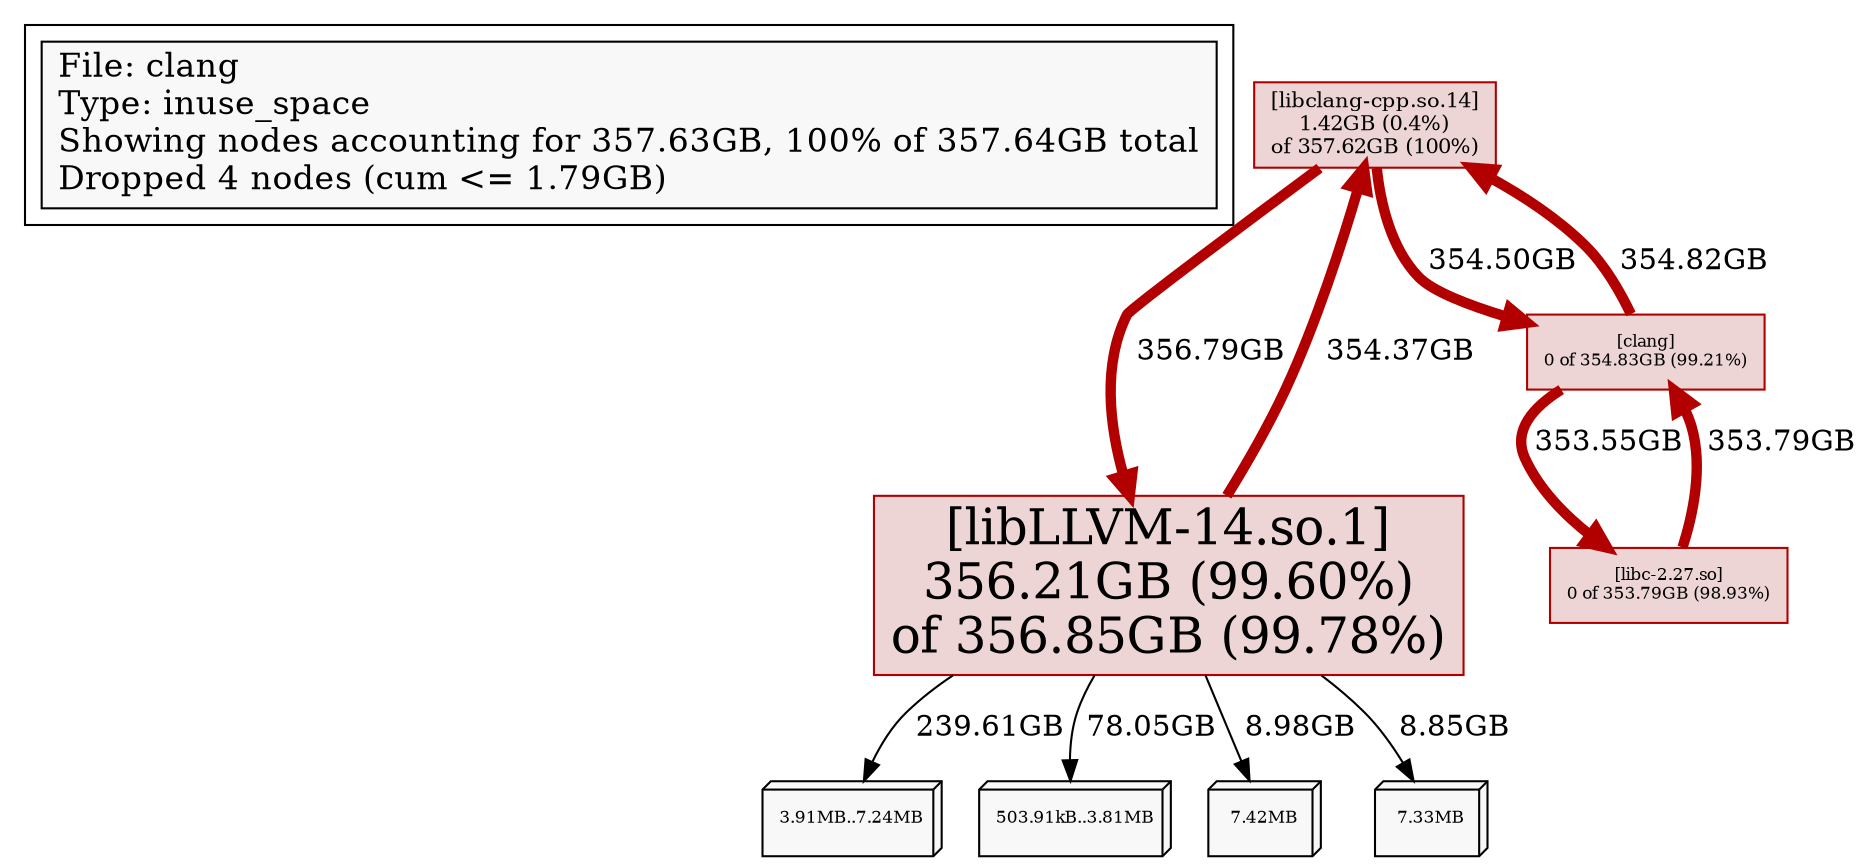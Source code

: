 digraph "clang" {
node [style=filled fillcolor="#f8f8f8"]
subgraph cluster_L { "File: clang" [shape=box fontsize=16 label="File: clang\lType: inuse_space\lShowing nodes accounting for 357.63GB, 100% of 357.64GB total\lDropped 4 nodes (cum <= 1.79GB)\l" tooltip="clang"] }
N1 [label="[libclang-cpp.so.14]\n1.42GB (0.4%)\nof 357.62GB (100%)" id="node1" fontsize=10 shape=box tooltip="[libclang-cpp.so.14] (357.62GB)" color="#b20000" fillcolor="#edd5d5"]
N2 [label="[libLLVM-14.so.1]\n356.21GB (99.60%)\nof 356.85GB (99.78%)" id="node2" fontsize=24 shape=box tooltip="[libLLVM-14.so.1] (356.85GB)" color="#b20000" fillcolor="#edd5d5"]
NN2_0 [label = "3.91MB..7.24MB" id="NN2_0" fontsize=8 shape=box3d tooltip="239.61GB"]
N2 -> NN2_0 [label=" 239.61GB" weight=100 tooltip="239.61GB" labeltooltip="239.61GB"]
NN2_1 [label = "503.91kB..3.81MB" id="NN2_1" fontsize=8 shape=box3d tooltip="78.05GB"]
N2 -> NN2_1 [label=" 78.05GB" weight=100 tooltip="78.05GB" labeltooltip="78.05GB"]
NN2_2 [label = "7.42MB" id="NN2_2" fontsize=8 shape=box3d tooltip="8.98GB"]
N2 -> NN2_2 [label=" 8.98GB" weight=100 tooltip="8.98GB" labeltooltip="8.98GB"]
NN2_3 [label = "7.33MB" id="NN2_3" fontsize=8 shape=box3d tooltip="8.85GB"]
N2 -> NN2_3 [label=" 8.85GB" weight=100 tooltip="8.85GB" labeltooltip="8.85GB"]
N3 [label="[clang]\n0 of 354.83GB (99.21%)" id="node3" fontsize=8 shape=box tooltip="[clang] (354.83GB)" color="#b20000" fillcolor="#edd5d5"]
N4 [label="[libc-2.27.so]\n0 of 353.79GB (98.93%)" id="node4" fontsize=8 shape=box tooltip="[libc-2.27.so] (353.79GB)" color="#b20000" fillcolor="#edd5d5"]
N1 -> N2 [label=" 356.79GB" weight=100 penwidth=5 color="#b20000" tooltip="[libclang-cpp.so.14] -> [libLLVM-14.so.1] (356.79GB)" labeltooltip="[libclang-cpp.so.14] -> [libLLVM-14.so.1] (356.79GB)"]
N3 -> N1 [label=" 354.82GB" weight=100 penwidth=5 color="#b20000" tooltip="[clang] -> [libclang-cpp.so.14] (354.82GB)" labeltooltip="[clang] -> [libclang-cpp.so.14] (354.82GB)"]
N1 -> N3 [label=" 354.50GB" weight=100 penwidth=5 color="#b20000" tooltip="[libclang-cpp.so.14] -> [clang] (354.50GB)" labeltooltip="[libclang-cpp.so.14] -> [clang] (354.50GB)"]
N2 -> N1 [label=" 354.37GB" weight=100 penwidth=5 color="#b20000" tooltip="[libLLVM-14.so.1] -> [libclang-cpp.so.14] (354.37GB)" labeltooltip="[libLLVM-14.so.1] -> [libclang-cpp.so.14] (354.37GB)" minlen=2]
N4 -> N3 [label=" 353.79GB" weight=99 penwidth=5 color="#b20000" tooltip="[libc-2.27.so] -> [clang] (353.79GB)" labeltooltip="[libc-2.27.so] -> [clang] (353.79GB)"]
N3 -> N4 [label=" 353.55GB" weight=99 penwidth=5 color="#b20000" tooltip="[clang] -> [libc-2.27.so] (353.55GB)" labeltooltip="[clang] -> [libc-2.27.so] (353.55GB)"]
}
